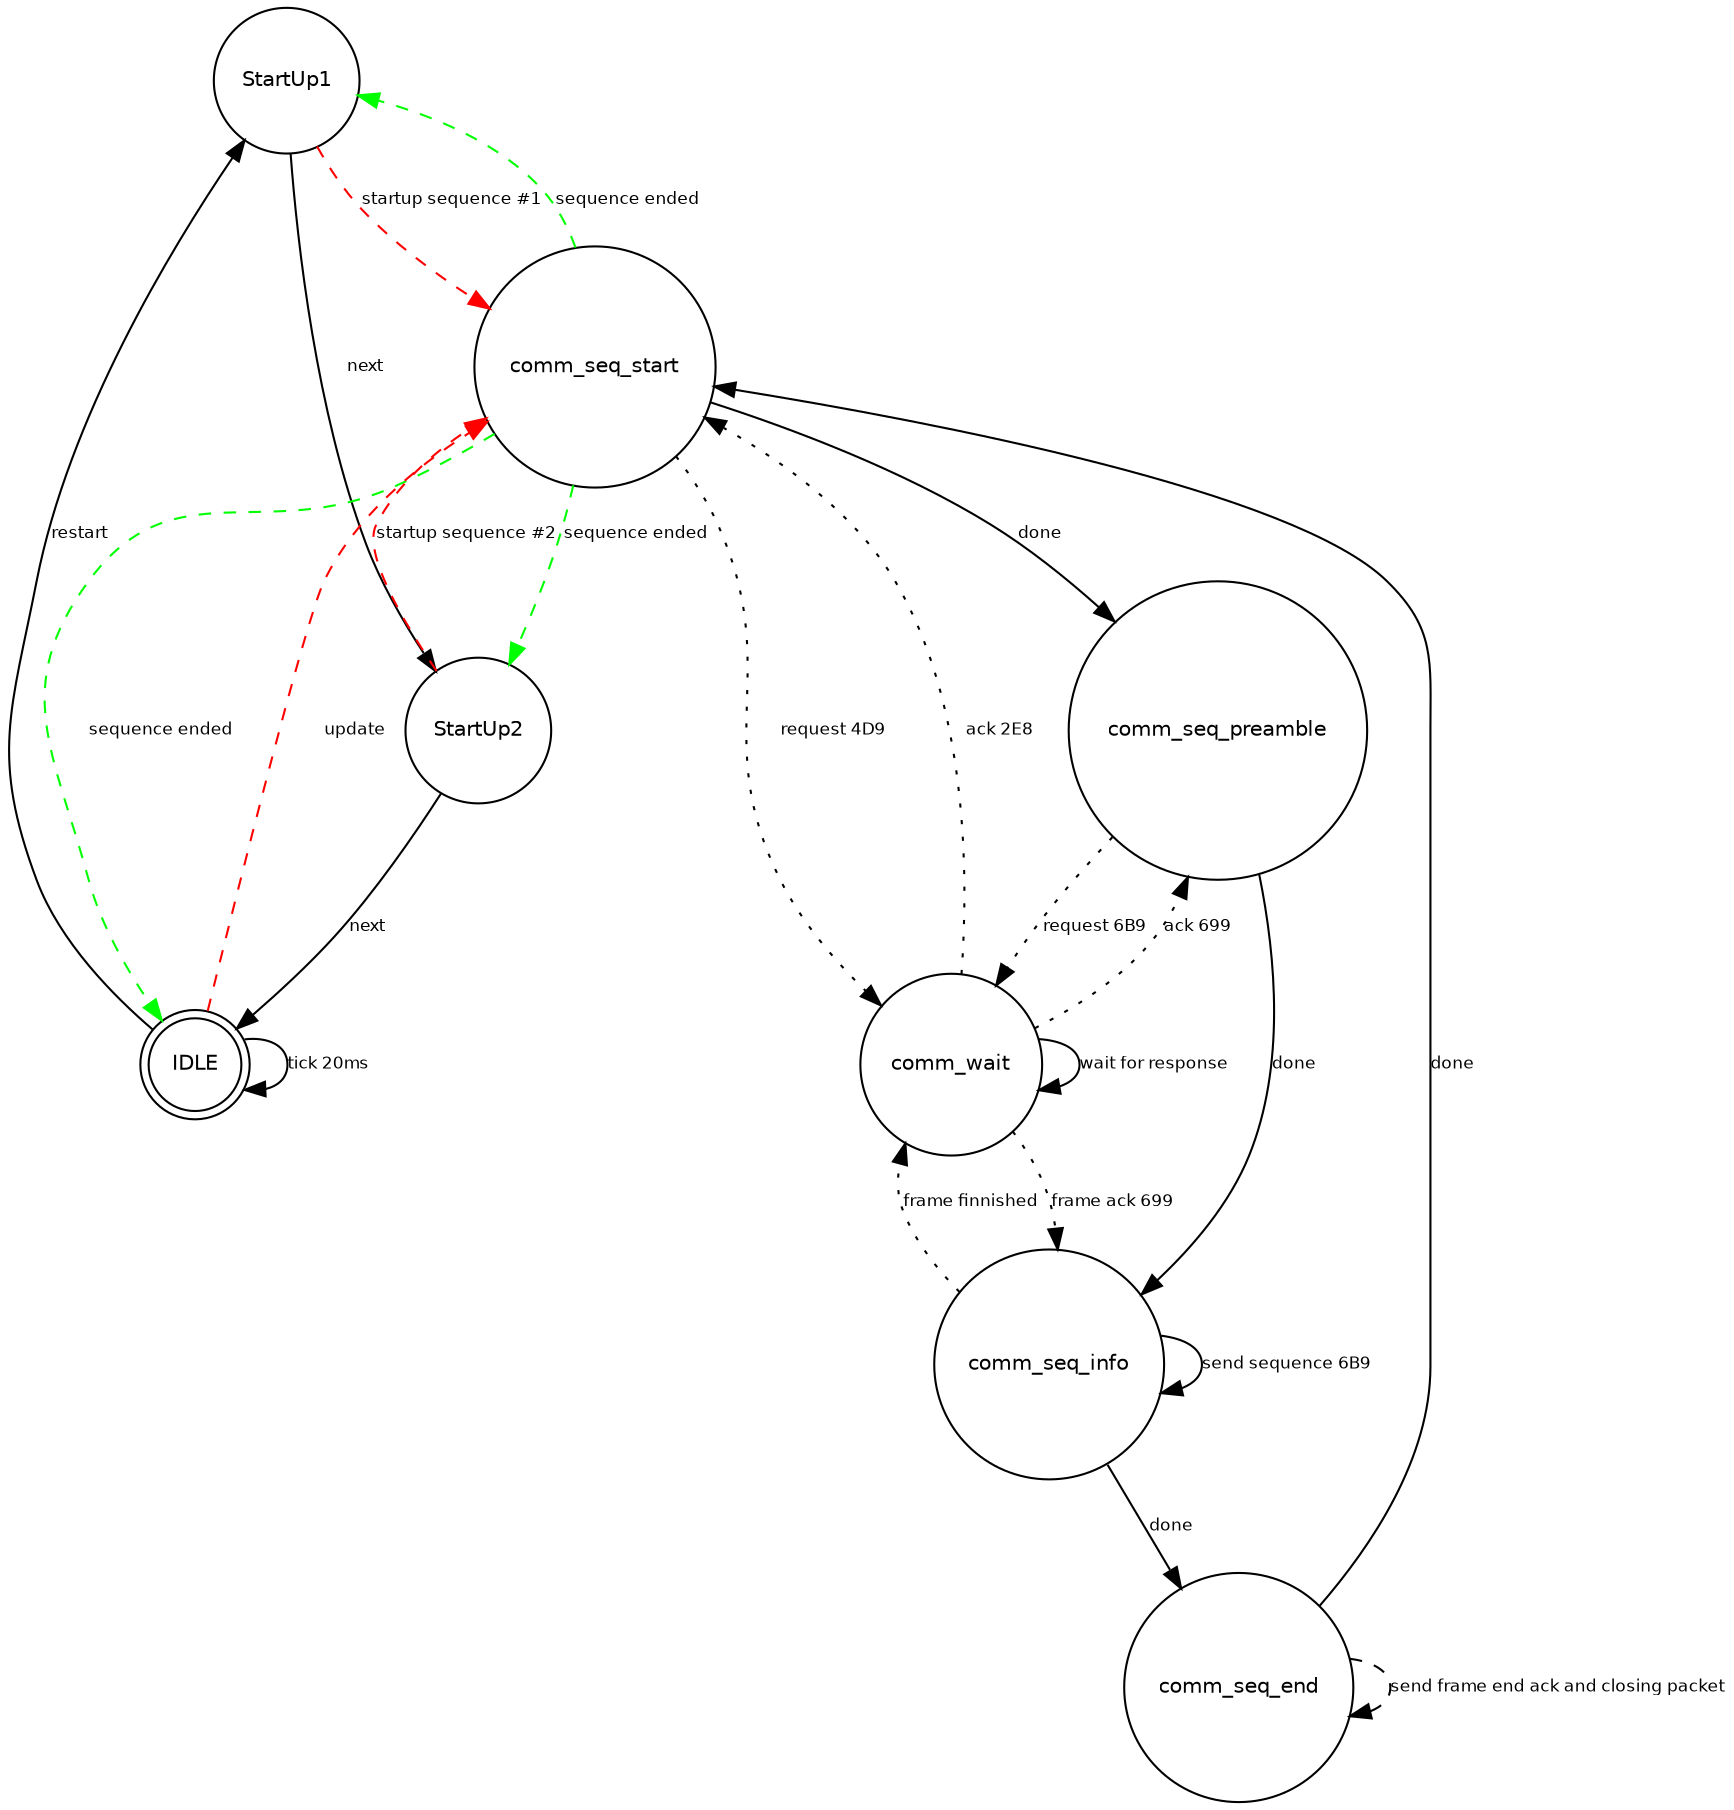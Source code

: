 digraph comm_ic_fsm {
    node [shape=circle, fontname="Helvetica", fontsize=10.0];
    edge [fontname="Helvetica", fontsize=8.0];

    StartUp1 -> comm_seq_start [label="startup sequence #1", style=dashed, color=red];
    StartUp1 -> StartUp2 [label="next"];

    StartUp2 -> comm_seq_start [label="startup sequence #2", style=dashed, color=red];
    StartUp2 -> IDLE [label="next"]

    IDLE [peripheries=2];
    IDLE -> IDLE [label="tick 20ms"];
    IDLE -> comm_seq_start [label="update", style=dashed, color=red];
    IDLE -> StartUp1 [label="restart"];

    comm_wait -> comm_wait [label="wait for response"];
    comm_wait -> comm_seq_start [label="ack 2E8", style=dotted];
    comm_wait -> comm_seq_preamble [label="ack 699", style=dotted];
    comm_wait -> comm_seq_info [label="frame ack 699", style=dotted];

    comm_seq_start -> comm_seq_preamble [label="done"];
    comm_seq_start -> StartUp1 [label="sequence ended", style=dashed, color=green];
    comm_seq_start -> StartUp2 [label="sequence ended", style=dashed, color=green];
    comm_seq_start -> IDLE [label="sequence ended", style=dashed, color=green];
    comm_seq_start -> comm_wait [label="request 4D9", style=dotted];

    comm_seq_preamble -> comm_seq_info [label="done"];
    comm_seq_preamble -> comm_wait [label="request 6B9", style=dotted];

    comm_seq_info -> comm_seq_info [label="send sequence 6B9"];
    comm_seq_info -> comm_wait [label="frame finnished", style=dotted];
    comm_seq_info -> comm_seq_end [label="done"];

    comm_seq_end -> comm_seq_end [label="send frame end ack and closing packet", style=dashed];
    comm_seq_end -> comm_seq_start [label="done"];
}
